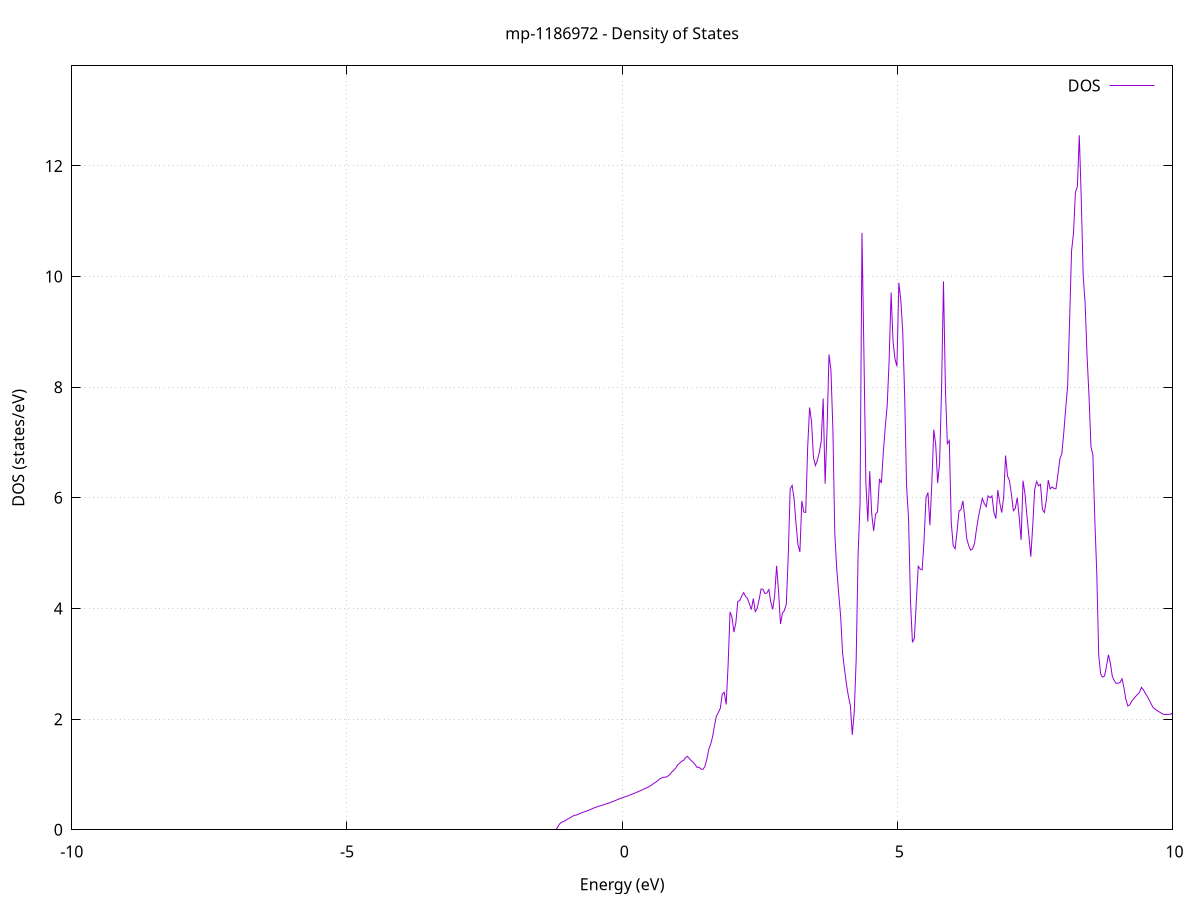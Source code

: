 set title 'mp-1186972 - Density of States'
set xlabel 'Energy (eV)'
set ylabel 'DOS (states/eV)'
set grid
set xrange [-10:10]
set yrange [0:13.808]
set xzeroaxis lt -1
set terminal png size 800,600
set output 'mp-1186972_dos_gnuplot.png'
plot '-' using 1:2 with lines title 'DOS'
-48.245900 0.000000
-48.210600 0.000000
-48.175300 0.000000
-48.140100 0.000000
-48.104800 0.000000
-48.069600 0.000000
-48.034300 0.000000
-47.999100 0.000000
-47.963800 0.000000
-47.928500 0.000000
-47.893300 0.000000
-47.858000 0.000000
-47.822800 0.000000
-47.787500 0.000000
-47.752300 0.000000
-47.717000 0.000000
-47.681700 0.000000
-47.646500 0.000000
-47.611200 0.000000
-47.576000 0.000000
-47.540700 0.000000
-47.505500 0.000000
-47.470200 0.000000
-47.434900 0.000000
-47.399700 0.000000
-47.364400 0.000000
-47.329200 0.000000
-47.293900 0.000000
-47.258700 0.000000
-47.223400 0.000000
-47.188100 0.000000
-47.152900 0.000000
-47.117600 0.000000
-47.082400 0.000000
-47.047100 0.000000
-47.011900 0.000000
-46.976600 0.000000
-46.941300 0.000000
-46.906100 0.000000
-46.870800 0.000000
-46.835600 0.000000
-46.800300 0.000000
-46.765000 0.000000
-46.729800 0.000000
-46.694500 0.000000
-46.659300 0.000000
-46.624000 0.000000
-46.588800 0.000000
-46.553500 0.000000
-46.518200 0.000000
-46.483000 0.000000
-46.447700 0.000000
-46.412500 0.000000
-46.377200 0.000000
-46.342000 0.000000
-46.306700 0.000000
-46.271400 0.000000
-46.236200 0.000000
-46.200900 0.000000
-46.165700 0.000000
-46.130400 0.000000
-46.095200 0.000000
-46.059900 0.000000
-46.024600 0.000000
-45.989400 0.000000
-45.954100 0.000000
-45.918900 0.000000
-45.883600 0.000000
-45.848400 0.000000
-45.813100 0.000000
-45.777800 0.000000
-45.742600 0.000000
-45.707300 0.000000
-45.672100 0.000000
-45.636800 0.000000
-45.601600 0.000000
-45.566300 0.000000
-45.531000 0.000000
-45.495800 0.000000
-45.460500 0.000000
-45.425300 0.000000
-45.390000 0.000000
-45.354800 0.000000
-45.319500 0.000000
-45.284200 0.000000
-45.249000 0.000000
-45.213700 0.000000
-45.178500 0.000000
-45.143200 0.000000
-45.108000 0.000000
-45.072700 0.000000
-45.037400 9.540000
-45.002200 0.000000
-44.966900 24.484400
-44.931700 56.601500
-44.896400 0.000000
-44.861200 0.000000
-44.825900 0.000000
-44.790600 0.000000
-44.755400 0.000000
-44.720100 0.000000
-44.684900 0.000000
-44.649600 0.000000
-44.614400 0.000000
-44.579100 0.000000
-44.543800 0.000000
-44.508600 0.000000
-44.473300 0.000000
-44.438100 0.000000
-44.402800 0.000000
-44.367600 0.000000
-44.332300 0.000000
-44.297000 0.000000
-44.261800 0.000000
-44.226500 0.000000
-44.191300 0.000000
-44.156000 0.000000
-44.120800 0.000000
-44.085500 0.000000
-44.050200 0.000000
-44.015000 0.000000
-43.979700 0.000000
-43.944500 0.000000
-43.909200 0.000000
-43.874000 0.000000
-43.838700 0.000000
-43.803400 0.000000
-43.768200 0.000000
-43.732900 0.000000
-43.697700 0.000000
-43.662400 0.000000
-43.627200 0.000000
-43.591900 0.000000
-43.556600 0.000000
-43.521400 0.000000
-43.486100 0.000000
-43.450900 0.000000
-43.415600 0.000000
-43.380400 0.000000
-43.345100 0.000000
-43.309800 0.000000
-43.274600 0.000000
-43.239300 0.000000
-43.204100 0.000000
-43.168800 0.000000
-43.133500 0.000000
-43.098300 0.000000
-43.063000 0.000000
-43.027800 0.000000
-42.992500 0.000000
-42.957300 0.000000
-42.922000 0.000000
-42.886700 0.000000
-42.851500 0.000000
-42.816200 0.000000
-42.781000 0.000000
-42.745700 0.000000
-42.710500 0.000000
-42.675200 0.000000
-42.639900 0.000000
-42.604700 0.000000
-42.569400 0.000000
-42.534200 0.000000
-42.498900 0.000000
-42.463700 0.000000
-42.428400 0.000000
-42.393100 0.000000
-42.357900 0.000000
-42.322600 0.000000
-42.287400 0.000000
-42.252100 0.000000
-42.216900 0.000000
-42.181600 0.000000
-42.146300 0.000000
-42.111100 0.000000
-42.075800 0.000000
-42.040600 0.000000
-42.005300 0.000000
-41.970100 0.000000
-41.934800 0.000000
-41.899500 0.000000
-41.864300 0.000000
-41.829000 0.000000
-41.793800 0.000000
-41.758500 0.000000
-41.723300 0.000000
-41.688000 0.000000
-41.652700 0.000000
-41.617500 0.000000
-41.582200 0.000000
-41.547000 0.000000
-41.511700 0.000000
-41.476500 0.000000
-41.441200 0.000000
-41.405900 0.000000
-41.370700 0.000000
-41.335400 0.000000
-41.300200 0.000000
-41.264900 0.000000
-41.229700 0.000000
-41.194400 0.000000
-41.159100 0.000000
-41.123900 0.000000
-41.088600 0.000000
-41.053400 0.000000
-41.018100 0.000000
-40.982900 0.000000
-40.947600 0.000000
-40.912300 0.000000
-40.877100 0.000000
-40.841800 0.000000
-40.806600 0.000000
-40.771300 0.000000
-40.736100 0.000000
-40.700800 0.000000
-40.665500 0.000000
-40.630300 0.000000
-40.595000 0.000000
-40.559800 0.000000
-40.524500 0.000000
-40.489300 0.000000
-40.454000 0.000000
-40.418700 0.000000
-40.383500 0.000000
-40.348200 0.000000
-40.313000 0.000000
-40.277700 0.000000
-40.242500 0.000000
-40.207200 0.000000
-40.171900 0.000000
-40.136700 0.000000
-40.101400 0.000000
-40.066200 0.000000
-40.030900 0.000000
-39.995700 0.000000
-39.960400 0.000000
-39.925100 0.000000
-39.889900 0.000000
-39.854600 0.000000
-39.819400 0.000000
-39.784100 0.000000
-39.748900 0.000000
-39.713600 0.000000
-39.678300 0.000000
-39.643100 0.000000
-39.607800 0.000000
-39.572600 0.000000
-39.537300 0.000000
-39.502000 0.000000
-39.466800 0.000000
-39.431500 0.000000
-39.396300 0.000000
-39.361000 0.000000
-39.325800 0.000000
-39.290500 0.000000
-39.255200 0.000000
-39.220000 0.000000
-39.184700 0.000000
-39.149500 0.000000
-39.114200 0.000000
-39.079000 0.000000
-39.043700 0.000000
-39.008400 0.000000
-38.973200 0.000000
-38.937900 0.000000
-38.902700 0.000000
-38.867400 0.000000
-38.832200 0.000000
-38.796900 0.000000
-38.761600 0.000000
-38.726400 0.000000
-38.691100 0.000000
-38.655900 0.000000
-38.620600 0.000000
-38.585400 0.000000
-38.550100 0.000000
-38.514800 0.000000
-38.479600 0.000000
-38.444300 0.000000
-38.409100 0.000000
-38.373800 0.000000
-38.338600 0.000000
-38.303300 0.000000
-38.268000 0.000000
-38.232800 0.000000
-38.197500 0.000000
-38.162300 0.000000
-38.127000 0.000000
-38.091800 0.000000
-38.056500 0.000000
-38.021200 0.000000
-37.986000 0.000000
-37.950700 0.000000
-37.915500 0.000000
-37.880200 0.000000
-37.845000 0.000000
-37.809700 0.000000
-37.774400 0.000000
-37.739200 0.000000
-37.703900 0.000000
-37.668700 0.000000
-37.633400 0.000000
-37.598200 0.000000
-37.562900 0.000000
-37.527600 0.000000
-37.492400 0.000000
-37.457100 0.000000
-37.421900 0.000000
-37.386600 0.000000
-37.351400 0.000000
-37.316100 0.000000
-37.280800 0.000000
-37.245600 0.000000
-37.210300 0.000000
-37.175100 0.000000
-37.139800 0.000000
-37.104600 0.000000
-37.069300 0.000000
-37.034000 0.000000
-36.998800 0.000000
-36.963500 0.000000
-36.928300 0.000000
-36.893000 0.000000
-36.857800 0.000000
-36.822500 0.000000
-36.787200 0.000000
-36.752000 0.000000
-36.716700 0.000000
-36.681500 0.000000
-36.646200 0.000000
-36.611000 0.000000
-36.575700 0.000000
-36.540400 0.000000
-36.505200 0.000000
-36.469900 0.000000
-36.434700 0.000000
-36.399400 0.000000
-36.364200 0.000000
-36.328900 0.000000
-36.293600 0.000000
-36.258400 0.000000
-36.223100 0.000000
-36.187900 0.000000
-36.152600 0.000000
-36.117400 0.000000
-36.082100 0.000000
-36.046800 0.000000
-36.011600 0.000000
-35.976300 0.000000
-35.941100 0.000000
-35.905800 0.000000
-35.870500 0.000000
-35.835300 0.000000
-35.800000 0.000000
-35.764800 0.000000
-35.729500 0.000000
-35.694300 0.000000
-35.659000 0.000000
-35.623700 0.000000
-35.588500 0.000000
-35.553200 0.000000
-35.518000 0.000000
-35.482700 0.000000
-35.447500 0.000000
-35.412200 0.000000
-35.376900 0.000000
-35.341700 0.000000
-35.306400 0.000000
-35.271200 0.000000
-35.235900 0.000000
-35.200700 0.000000
-35.165400 0.000000
-35.130100 0.000000
-35.094900 0.000000
-35.059600 0.000000
-35.024400 0.000000
-34.989100 0.000000
-34.953900 0.000000
-34.918600 0.000000
-34.883300 0.000000
-34.848100 0.000000
-34.812800 0.000000
-34.777600 0.000000
-34.742300 0.000000
-34.707100 0.000000
-34.671800 0.000000
-34.636500 0.000000
-34.601300 0.000000
-34.566000 0.000000
-34.530800 0.000000
-34.495500 0.000000
-34.460300 0.000000
-34.425000 0.000000
-34.389700 0.000000
-34.354500 0.000000
-34.319200 0.000000
-34.284000 0.000000
-34.248700 0.000000
-34.213500 0.000000
-34.178200 0.000000
-34.142900 0.000000
-34.107700 0.000000
-34.072400 0.000000
-34.037200 0.000000
-34.001900 0.000000
-33.966700 0.000000
-33.931400 0.000000
-33.896100 0.000000
-33.860900 0.000000
-33.825600 0.000000
-33.790400 0.000000
-33.755100 0.000000
-33.719900 0.000000
-33.684600 0.000000
-33.649300 0.000000
-33.614100 0.000000
-33.578800 0.000000
-33.543600 0.000000
-33.508300 0.000000
-33.473100 0.000000
-33.437800 0.000000
-33.402500 0.000000
-33.367300 0.000000
-33.332000 0.000000
-33.296800 0.000000
-33.261500 0.000000
-33.226300 0.000000
-33.191000 0.000000
-33.155700 0.000000
-33.120500 0.000000
-33.085200 0.000000
-33.050000 0.000000
-33.014700 0.000000
-32.979500 0.000000
-32.944200 0.000000
-32.908900 0.000000
-32.873700 0.000000
-32.838400 0.000000
-32.803200 0.000000
-32.767900 0.000000
-32.732700 0.000000
-32.697400 0.000000
-32.662100 0.000000
-32.626900 0.000000
-32.591600 0.000000
-32.556400 0.000000
-32.521100 0.000000
-32.485900 0.000000
-32.450600 0.000000
-32.415300 0.000000
-32.380100 0.000000
-32.344800 0.000000
-32.309600 0.000000
-32.274300 0.000000
-32.239000 0.000000
-32.203800 0.000000
-32.168500 0.000000
-32.133300 0.000000
-32.098000 0.000000
-32.062800 0.000000
-32.027500 0.000000
-31.992200 0.000000
-31.957000 0.000000
-31.921700 0.000000
-31.886500 0.000000
-31.851200 0.000000
-31.816000 0.000000
-31.780700 0.000000
-31.745400 0.000000
-31.710200 0.000000
-31.674900 0.000000
-31.639700 0.000000
-31.604400 0.000000
-31.569200 0.000000
-31.533900 0.000000
-31.498600 0.000000
-31.463400 0.000000
-31.428100 0.000000
-31.392900 0.000000
-31.357600 0.000000
-31.322400 0.000000
-31.287100 0.000000
-31.251800 0.000000
-31.216600 0.000000
-31.181300 0.000000
-31.146100 0.000000
-31.110800 0.000000
-31.075600 0.000000
-31.040300 0.000000
-31.005000 0.000000
-30.969800 0.000000
-30.934500 0.000000
-30.899300 0.000000
-30.864000 0.000000
-30.828800 0.000000
-30.793500 0.000000
-30.758200 0.000000
-30.723000 0.000000
-30.687700 0.000000
-30.652500 0.000000
-30.617200 0.000000
-30.582000 0.000000
-30.546700 0.000000
-30.511400 0.000000
-30.476200 0.000000
-30.440900 0.000000
-30.405700 0.000000
-30.370400 0.000000
-30.335200 0.000000
-30.299900 0.000000
-30.264600 0.000000
-30.229400 0.000000
-30.194100 0.000000
-30.158900 0.000000
-30.123600 0.000000
-30.088400 0.000000
-30.053100 0.000000
-30.017800 0.000000
-29.982600 0.000000
-29.947300 0.000000
-29.912100 0.000000
-29.876800 0.000000
-29.841600 0.000000
-29.806300 0.000000
-29.771000 0.000000
-29.735800 0.000000
-29.700500 0.000000
-29.665300 0.000000
-29.630000 0.000000
-29.594800 0.000000
-29.559500 0.000000
-29.524200 0.000000
-29.489000 0.000000
-29.453700 0.000000
-29.418500 0.000000
-29.383200 0.000000
-29.348000 0.000000
-29.312700 0.000000
-29.277400 0.000000
-29.242200 0.000000
-29.206900 0.000000
-29.171700 0.000000
-29.136400 0.000000
-29.101200 0.000000
-29.065900 0.000000
-29.030600 0.000000
-28.995400 0.000000
-28.960100 0.000000
-28.924900 0.000000
-28.889600 0.000000
-28.854300 0.000000
-28.819100 0.000000
-28.783800 0.000000
-28.748600 0.000000
-28.713300 0.000000
-28.678100 0.000000
-28.642800 0.000000
-28.607500 0.000000
-28.572300 0.000000
-28.537000 0.000000
-28.501800 0.000000
-28.466500 0.000000
-28.431300 0.000000
-28.396000 0.000000
-28.360700 0.000000
-28.325500 0.000000
-28.290200 0.000000
-28.255000 0.000000
-28.219700 0.000000
-28.184500 0.000000
-28.149200 0.000000
-28.113900 0.000000
-28.078700 0.000000
-28.043400 0.000000
-28.008200 0.000000
-27.972900 0.000000
-27.937700 0.000000
-27.902400 0.000000
-27.867100 0.000000
-27.831900 0.000000
-27.796600 0.000000
-27.761400 0.000000
-27.726100 0.000000
-27.690900 0.000000
-27.655600 0.000000
-27.620300 0.000000
-27.585100 0.000000
-27.549800 0.000000
-27.514600 0.000000
-27.479300 0.000000
-27.444100 0.000000
-27.408800 0.000000
-27.373500 0.000000
-27.338300 0.000000
-27.303000 0.000000
-27.267800 0.000000
-27.232500 0.000000
-27.197300 0.000000
-27.162000 0.000000
-27.126700 0.000000
-27.091500 0.000000
-27.056200 0.000000
-27.021000 0.000000
-26.985700 0.000000
-26.950500 0.000000
-26.915200 0.000000
-26.879900 0.000000
-26.844700 0.000000
-26.809400 0.000000
-26.774200 0.000000
-26.738900 0.000000
-26.703700 0.000000
-26.668400 0.000000
-26.633100 0.000000
-26.597900 0.000000
-26.562600 0.000000
-26.527400 0.000000
-26.492100 0.000000
-26.456900 0.000000
-26.421600 0.000000
-26.386300 205.219100
-26.351100 0.000000
-26.315800 0.000000
-26.280600 0.000000
-26.245300 0.000000
-26.210100 0.000000
-26.174800 0.000000
-26.139500 0.000000
-26.104300 0.000000
-26.069000 0.000000
-26.033800 0.000000
-25.998500 0.000000
-25.963300 0.000000
-25.928000 0.000000
-25.892700 0.000000
-25.857500 0.000000
-25.822200 0.000000
-25.787000 0.000000
-25.751700 0.000000
-25.716500 0.000000
-25.681200 0.000000
-25.645900 0.000000
-25.610700 0.000000
-25.575400 0.000000
-25.540200 0.000000
-25.504900 0.000000
-25.469700 0.000000
-25.434400 0.000000
-25.399100 0.000000
-25.363900 0.000000
-25.328600 0.000000
-25.293400 0.000000
-25.258100 0.000000
-25.222800 0.000000
-25.187600 0.000000
-25.152300 0.000000
-25.117100 0.000000
-25.081800 0.000000
-25.046600 0.000000
-25.011300 0.000000
-24.976000 0.000000
-24.940800 0.000000
-24.905500 0.000000
-24.870300 0.000000
-24.835000 0.000000
-24.799800 0.000000
-24.764500 0.000000
-24.729200 0.000000
-24.694000 0.000000
-24.658700 0.000000
-24.623500 0.000000
-24.588200 0.000000
-24.553000 0.000000
-24.517700 0.000000
-24.482400 0.000000
-24.447200 0.000000
-24.411900 0.000000
-24.376700 0.000000
-24.341400 0.000000
-24.306200 0.000000
-24.270900 0.000000
-24.235600 0.000000
-24.200400 0.000000
-24.165100 0.000000
-24.129900 0.000000
-24.094600 0.000000
-24.059400 0.000000
-24.024100 0.000000
-23.988800 0.000000
-23.953600 11.283300
-23.918300 21.820900
-23.883100 16.997700
-23.847800 21.357400
-23.812600 33.076900
-23.777300 76.441100
-23.742000 5.300000
-23.706800 42.790800
-23.671500 52.190300
-23.636300 41.478000
-23.601000 45.228500
-23.565800 75.918700
-23.530500 95.543000
-23.495200 0.000000
-23.460000 0.000000
-23.424700 0.000000
-23.389500 0.000000
-23.354200 0.000000
-23.319000 0.000000
-23.283700 0.000000
-23.248400 0.000000
-23.213200 0.000000
-23.177900 0.000000
-23.142700 0.000000
-23.107400 0.000000
-23.072200 0.000000
-23.036900 0.000000
-23.001600 0.000000
-22.966400 0.000000
-22.931100 0.000000
-22.895900 0.000000
-22.860600 0.000000
-22.825400 0.000000
-22.790100 0.000000
-22.754800 0.000000
-22.719600 0.000000
-22.684300 0.000000
-22.649100 0.000000
-22.613800 0.000000
-22.578600 0.000000
-22.543300 0.000000
-22.508000 0.000000
-22.472800 0.000000
-22.437500 0.000000
-22.402300 0.000000
-22.367000 0.000000
-22.331800 0.000000
-22.296500 0.000000
-22.261200 0.000000
-22.226000 0.000000
-22.190700 0.000000
-22.155500 0.000000
-22.120200 0.000000
-22.085000 0.000000
-22.049700 0.000000
-22.014400 0.000000
-21.979200 0.000000
-21.943900 0.000000
-21.908700 0.000000
-21.873400 0.000000
-21.838200 0.000000
-21.802900 0.000000
-21.767600 0.000000
-21.732400 0.000000
-21.697100 0.000000
-21.661900 0.000000
-21.626600 0.000000
-21.591300 0.000000
-21.556100 0.000000
-21.520800 0.000000
-21.485600 0.000000
-21.450300 0.000000
-21.415100 0.000000
-21.379800 0.000000
-21.344500 0.000000
-21.309300 0.000000
-21.274000 0.000000
-21.238800 0.000000
-21.203500 0.000000
-21.168300 0.000000
-21.133000 0.000000
-21.097700 0.000000
-21.062500 0.000000
-21.027200 0.000000
-20.992000 0.000000
-20.956700 0.000000
-20.921500 0.000000
-20.886200 0.000000
-20.850900 0.000000
-20.815700 0.000000
-20.780400 0.000000
-20.745200 0.000000
-20.709900 0.000000
-20.674700 0.000000
-20.639400 0.000000
-20.604100 0.000000
-20.568900 0.000000
-20.533600 0.000000
-20.498400 0.000000
-20.463100 0.000000
-20.427900 0.000000
-20.392600 0.000000
-20.357300 0.000000
-20.322100 0.000000
-20.286800 0.000000
-20.251600 0.000000
-20.216300 0.000000
-20.181100 0.000000
-20.145800 0.000000
-20.110500 0.000000
-20.075300 0.000000
-20.040000 0.000000
-20.004800 0.000000
-19.969500 0.000000
-19.934300 0.000000
-19.899000 0.000000
-19.863700 0.000000
-19.828500 0.000000
-19.793200 0.000000
-19.758000 0.000000
-19.722700 0.000000
-19.687500 0.000000
-19.652200 0.000000
-19.616900 0.000000
-19.581700 0.000000
-19.546400 0.000000
-19.511200 0.000000
-19.475900 0.000000
-19.440700 0.000000
-19.405400 0.000000
-19.370100 0.000000
-19.334900 0.000000
-19.299600 0.000000
-19.264400 0.000000
-19.229100 0.000000
-19.193900 0.000000
-19.158600 0.000000
-19.123300 0.000000
-19.088100 0.000000
-19.052800 0.000000
-19.017600 0.000000
-18.982300 0.000000
-18.947100 0.000000
-18.911800 0.000000
-18.876500 0.000000
-18.841300 0.000000
-18.806000 0.000000
-18.770800 0.000000
-18.735500 0.000000
-18.700300 0.000000
-18.665000 0.000000
-18.629700 0.000000
-18.594500 0.000000
-18.559200 0.000000
-18.524000 0.000000
-18.488700 0.000000
-18.453500 0.000000
-18.418200 0.000000
-18.382900 0.000000
-18.347700 0.000000
-18.312400 0.000000
-18.277200 0.000000
-18.241900 0.000000
-18.206700 0.000000
-18.171400 0.000000
-18.136100 0.000000
-18.100900 0.000000
-18.065600 0.000000
-18.030400 0.000000
-17.995100 0.000000
-17.959800 0.000000
-17.924600 0.000000
-17.889300 0.000000
-17.854100 0.000000
-17.818800 0.000000
-17.783600 0.000000
-17.748300 0.000000
-17.713000 0.000000
-17.677800 0.000000
-17.642500 0.000000
-17.607300 0.000000
-17.572000 0.000000
-17.536800 0.000000
-17.501500 0.000000
-17.466200 0.000000
-17.431000 0.000000
-17.395700 0.000000
-17.360500 0.000000
-17.325200 0.000000
-17.290000 0.000000
-17.254700 0.000000
-17.219400 0.000000
-17.184200 0.000000
-17.148900 0.000000
-17.113700 0.000000
-17.078400 0.000000
-17.043200 0.000000
-17.007900 0.000000
-16.972600 0.000000
-16.937400 0.000000
-16.902100 0.000000
-16.866900 0.000000
-16.831600 0.000000
-16.796400 0.000000
-16.761100 0.000000
-16.725800 0.000000
-16.690600 0.000000
-16.655300 0.000000
-16.620100 0.000000
-16.584800 0.000000
-16.549600 0.000000
-16.514300 0.000000
-16.479000 0.000000
-16.443800 0.000000
-16.408500 0.000000
-16.373300 0.000000
-16.338000 0.000000
-16.302800 0.000000
-16.267500 0.000000
-16.232200 0.000000
-16.197000 0.000000
-16.161700 0.000000
-16.126500 0.000000
-16.091200 0.000000
-16.056000 0.000000
-16.020700 0.000000
-15.985400 0.000000
-15.950200 0.000000
-15.914900 0.000000
-15.879700 0.000000
-15.844400 0.000000
-15.809200 0.000000
-15.773900 0.000000
-15.738600 0.000000
-15.703400 0.000000
-15.668100 0.000000
-15.632900 0.000000
-15.597600 0.000000
-15.562400 0.000000
-15.527100 0.000000
-15.491800 0.000000
-15.456600 0.000000
-15.421300 0.000000
-15.386100 0.000000
-15.350800 0.000000
-15.315600 0.000000
-15.280300 0.000000
-15.245000 0.000000
-15.209800 0.000000
-15.174500 0.000000
-15.139300 0.000000
-15.104000 0.000000
-15.068800 0.000000
-15.033500 0.000000
-14.998200 0.000000
-14.963000 0.000000
-14.927700 0.000000
-14.892500 0.000000
-14.857200 0.000000
-14.822000 0.000000
-14.786700 0.000000
-14.751400 0.000000
-14.716200 0.000000
-14.680900 0.000000
-14.645700 0.000000
-14.610400 0.000000
-14.575200 0.000000
-14.539900 0.000000
-14.504600 0.000000
-14.469400 0.000000
-14.434100 0.000000
-14.398900 0.000000
-14.363600 0.000000
-14.328300 0.000000
-14.293100 0.000000
-14.257800 0.000000
-14.222600 0.000000
-14.187300 0.000000
-14.152100 0.000000
-14.116800 0.000000
-14.081500 0.000000
-14.046300 0.000000
-14.011000 0.000000
-13.975800 0.000000
-13.940500 0.000000
-13.905300 0.000000
-13.870000 0.000000
-13.834700 0.000000
-13.799500 0.000000
-13.764200 0.000000
-13.729000 0.000000
-13.693700 0.000000
-13.658500 0.000000
-13.623200 0.000000
-13.587900 0.000000
-13.552700 0.000000
-13.517400 0.000000
-13.482200 0.000000
-13.446900 0.000000
-13.411700 0.000000
-13.376400 0.000000
-13.341100 0.000000
-13.305900 0.000000
-13.270600 0.000000
-13.235400 0.000000
-13.200100 0.000000
-13.164900 0.000000
-13.129600 0.000000
-13.094300 0.000000
-13.059100 0.000000
-13.023800 0.000000
-12.988600 0.000000
-12.953300 0.000000
-12.918100 0.000000
-12.882800 0.000000
-12.847500 0.000000
-12.812300 0.000000
-12.777000 0.000000
-12.741800 0.000000
-12.706500 0.000000
-12.671300 0.000000
-12.636000 0.000000
-12.600700 0.000000
-12.565500 0.000000
-12.530200 0.000000
-12.495000 0.000000
-12.459700 0.000000
-12.424500 0.000000
-12.389200 0.000000
-12.353900 0.000000
-12.318700 0.000000
-12.283400 0.000000
-12.248200 0.000000
-12.212900 0.000000
-12.177700 0.000000
-12.142400 0.000000
-12.107100 0.000000
-12.071900 0.000000
-12.036600 0.000000
-12.001400 0.000000
-11.966100 0.000000
-11.930900 0.000000
-11.895600 0.000000
-11.860300 0.000000
-11.825100 0.000000
-11.789800 0.000000
-11.754600 0.000000
-11.719300 0.000000
-11.684100 0.000000
-11.648800 0.000000
-11.613500 0.000000
-11.578300 0.000000
-11.543000 0.000000
-11.507800 0.000000
-11.472500 0.000000
-11.437300 0.000000
-11.402000 0.000000
-11.366700 0.000000
-11.331500 0.000000
-11.296200 0.000000
-11.261000 0.000000
-11.225700 0.000000
-11.190500 0.000000
-11.155200 0.000000
-11.119900 0.000000
-11.084700 0.000000
-11.049400 0.000000
-11.014200 0.000000
-10.978900 0.000000
-10.943700 0.000000
-10.908400 0.000000
-10.873100 0.000000
-10.837900 0.000000
-10.802600 0.000000
-10.767400 0.000000
-10.732100 0.000000
-10.696800 0.000000
-10.661600 0.000000
-10.626300 0.000000
-10.591100 0.000000
-10.555800 0.000000
-10.520600 0.000000
-10.485300 0.000000
-10.450000 0.000000
-10.414800 0.000000
-10.379500 0.000000
-10.344300 0.000000
-10.309000 0.000000
-10.273800 0.000000
-10.238500 0.000000
-10.203200 0.000000
-10.168000 0.000000
-10.132700 0.000000
-10.097500 0.000000
-10.062200 0.000000
-10.027000 0.000000
-9.991700 0.000000
-9.956400 0.000000
-9.921200 0.000000
-9.885900 0.000000
-9.850700 0.000000
-9.815400 0.000000
-9.780200 0.000000
-9.744900 0.000000
-9.709600 0.000000
-9.674400 0.000000
-9.639100 0.000000
-9.603900 0.000000
-9.568600 0.000000
-9.533400 0.000000
-9.498100 0.000000
-9.462800 0.000000
-9.427600 0.000000
-9.392300 0.000000
-9.357100 0.000000
-9.321800 0.000000
-9.286600 0.000000
-9.251300 0.000000
-9.216000 0.000000
-9.180800 0.000000
-9.145500 0.000000
-9.110300 0.000000
-9.075000 0.000000
-9.039800 0.000000
-9.004500 0.000000
-8.969200 0.000000
-8.934000 0.000000
-8.898700 0.000000
-8.863500 0.000000
-8.828200 0.000000
-8.793000 0.000000
-8.757700 0.000000
-8.722400 0.000000
-8.687200 0.000000
-8.651900 0.000000
-8.616700 0.000000
-8.581400 0.000000
-8.546200 0.000000
-8.510900 0.000000
-8.475600 0.000000
-8.440400 0.000000
-8.405100 0.000000
-8.369900 0.000000
-8.334600 0.000000
-8.299400 0.000000
-8.264100 0.000000
-8.228800 0.000000
-8.193600 0.000000
-8.158300 0.000000
-8.123100 0.000000
-8.087800 0.000000
-8.052600 0.000000
-8.017300 0.000000
-7.982000 0.000000
-7.946800 0.000000
-7.911500 0.000000
-7.876300 0.000000
-7.841000 0.000000
-7.805800 0.000000
-7.770500 0.000000
-7.735200 0.000000
-7.700000 0.000000
-7.664700 0.000000
-7.629500 0.000000
-7.594200 0.000000
-7.559000 0.000000
-7.523700 0.000000
-7.488400 0.000000
-7.453200 0.000000
-7.417900 0.000000
-7.382700 0.000000
-7.347400 0.000000
-7.312200 0.000000
-7.276900 0.000000
-7.241600 0.000000
-7.206400 0.000000
-7.171100 0.000000
-7.135900 0.000000
-7.100600 0.000000
-7.065300 0.000000
-7.030100 0.000000
-6.994800 0.000000
-6.959600 0.000000
-6.924300 0.000000
-6.889100 0.000000
-6.853800 0.000000
-6.818500 0.000000
-6.783300 0.000000
-6.748000 0.000000
-6.712800 0.000000
-6.677500 0.000000
-6.642300 0.000000
-6.607000 0.000000
-6.571700 0.000000
-6.536500 0.000000
-6.501200 0.000000
-6.466000 0.000000
-6.430700 0.000000
-6.395500 0.000000
-6.360200 0.000000
-6.324900 0.000000
-6.289700 0.000000
-6.254400 0.000000
-6.219200 0.000000
-6.183900 0.000000
-6.148700 0.000000
-6.113400 0.000000
-6.078100 0.000000
-6.042900 0.000000
-6.007600 0.000000
-5.972400 0.000000
-5.937100 0.000000
-5.901900 0.000000
-5.866600 0.000000
-5.831300 0.000000
-5.796100 0.000000
-5.760800 0.000000
-5.725600 0.000000
-5.690300 0.000000
-5.655100 0.000000
-5.619800 0.000000
-5.584500 0.000000
-5.549300 0.000000
-5.514000 0.000000
-5.478800 0.000000
-5.443500 0.000000
-5.408300 0.000000
-5.373000 0.000000
-5.337700 0.000000
-5.302500 0.000000
-5.267200 0.000000
-5.232000 0.000000
-5.196700 0.000000
-5.161500 0.000000
-5.126200 0.000000
-5.090900 0.000000
-5.055700 0.000000
-5.020400 0.000000
-4.985200 0.000000
-4.949900 0.000000
-4.914700 0.000000
-4.879400 0.000000
-4.844100 0.000000
-4.808900 0.000000
-4.773600 0.000000
-4.738400 0.000000
-4.703100 0.000000
-4.667900 0.000000
-4.632600 0.000000
-4.597300 0.000000
-4.562100 0.000000
-4.526800 0.000000
-4.491600 0.000000
-4.456300 0.000000
-4.421100 0.000000
-4.385800 0.000000
-4.350500 0.000000
-4.315300 0.000000
-4.280000 0.000000
-4.244800 0.000000
-4.209500 0.000000
-4.174300 0.000000
-4.139000 0.000000
-4.103700 0.000000
-4.068500 0.000000
-4.033200 0.000000
-3.998000 0.000000
-3.962700 0.000000
-3.927500 0.000000
-3.892200 0.000000
-3.856900 0.000000
-3.821700 0.000000
-3.786400 0.000000
-3.751200 0.000000
-3.715900 0.000000
-3.680700 0.000000
-3.645400 0.000000
-3.610100 0.000000
-3.574900 0.000000
-3.539600 0.000000
-3.504400 0.000000
-3.469100 0.000000
-3.433800 0.000000
-3.398600 0.000000
-3.363300 0.000000
-3.328100 0.000000
-3.292800 0.000000
-3.257600 0.000000
-3.222300 0.000000
-3.187000 0.000000
-3.151800 0.000000
-3.116500 0.000000
-3.081300 0.000000
-3.046000 0.000000
-3.010800 0.000000
-2.975500 0.000000
-2.940200 0.000000
-2.905000 0.000000
-2.869700 0.000000
-2.834500 0.000000
-2.799200 0.000000
-2.764000 0.000000
-2.728700 0.000000
-2.693400 0.000000
-2.658200 0.000000
-2.622900 0.000000
-2.587700 0.000000
-2.552400 0.000000
-2.517200 0.000000
-2.481900 0.000000
-2.446600 0.000000
-2.411400 0.000000
-2.376100 0.000000
-2.340900 0.000000
-2.305600 0.000000
-2.270400 0.000000
-2.235100 0.000000
-2.199800 0.000000
-2.164600 0.000000
-2.129300 0.000000
-2.094100 0.000000
-2.058800 0.000000
-2.023600 0.000000
-1.988300 0.000000
-1.953000 0.000000
-1.917800 0.000000
-1.882500 0.000000
-1.847300 0.000000
-1.812000 0.000000
-1.776800 0.000000
-1.741500 0.000000
-1.706200 0.000000
-1.671000 0.000000
-1.635700 0.000000
-1.600500 0.000000
-1.565200 0.000000
-1.530000 0.000000
-1.494700 0.000000
-1.459400 0.000000
-1.424200 0.000000
-1.388900 0.000000
-1.353700 0.000000
-1.318400 0.000000
-1.283200 0.000000
-1.247900 0.000000
-1.212600 0.003500
-1.177400 0.035800
-1.142100 0.099300
-1.106900 0.134300
-1.071600 0.145900
-1.036400 0.164600
-1.001100 0.187400
-0.965800 0.205200
-0.930600 0.227000
-0.895300 0.248500
-0.860100 0.261900
-0.824800 0.267600
-0.789600 0.284300
-0.754300 0.299700
-0.719000 0.313800
-0.683800 0.326200
-0.648500 0.337700
-0.613300 0.350800
-0.578000 0.365400
-0.542800 0.381500
-0.507500 0.396500
-0.472200 0.408500
-0.437000 0.420500
-0.401700 0.432100
-0.366500 0.442600
-0.331200 0.453800
-0.296000 0.465300
-0.260700 0.476700
-0.225400 0.489800
-0.190200 0.502800
-0.154900 0.516300
-0.119700 0.530400
-0.084400 0.544800
-0.049100 0.559400
-0.013900 0.573400
0.021400 0.585500
0.056600 0.597400
0.091900 0.609800
0.127100 0.622600
0.162400 0.636100
0.197700 0.650100
0.232900 0.664600
0.268200 0.679300
0.303400 0.694200
0.338700 0.709800
0.373900 0.725700
0.409200 0.741900
0.444500 0.758400
0.479700 0.775400
0.515000 0.795100
0.550200 0.820000
0.585500 0.845200
0.620700 0.867200
0.656000 0.896100
0.691300 0.923000
0.726500 0.941000
0.761800 0.950200
0.797000 0.951000
0.832300 0.969300
0.867500 1.001700
0.902800 1.044600
0.938100 1.078400
0.973300 1.115300
1.008600 1.172900
1.043800 1.200500
1.079100 1.238800
1.114300 1.252500
1.149600 1.303200
1.184900 1.327000
1.220100 1.289400
1.255400 1.250000
1.290600 1.220100
1.325900 1.176600
1.361100 1.128200
1.396400 1.130900
1.431700 1.098700
1.466900 1.091100
1.502200 1.140600
1.537400 1.268700
1.572700 1.447400
1.607900 1.545400
1.643200 1.680400
1.678500 1.886000
1.713700 2.058700
1.749000 2.122700
1.784200 2.196800
1.819500 2.452500
1.854700 2.485000
1.890000 2.265300
1.925300 2.973900
1.960500 3.938000
1.995800 3.840300
2.031000 3.573200
2.066300 3.741700
2.101500 4.127500
2.136800 4.142600
2.172100 4.224200
2.207300 4.287200
2.242600 4.217100
2.277800 4.180400
2.313100 4.080800
2.348300 3.980900
2.383600 4.179600
2.418900 3.943500
2.454100 4.002800
2.489400 4.163100
2.524600 4.352900
2.559900 4.346700
2.595100 4.270300
2.630400 4.279800
2.665700 4.342600
2.700900 4.116500
2.736200 3.982600
2.771400 4.246000
2.806700 4.771500
2.841900 4.309500
2.877200 3.718700
2.912500 3.916200
2.947700 3.962000
2.983000 4.079300
3.018200 4.948100
3.053500 6.162100
3.088700 6.224600
3.124000 5.983900
3.159300 5.531500
3.194500 5.156100
3.229800 5.021900
3.265000 5.943000
3.300300 5.742600
3.335500 5.737100
3.370800 6.907500
3.406100 7.632600
3.441300 7.376900
3.476600 6.728800
3.511800 6.582300
3.547100 6.679300
3.582400 6.817000
3.617600 7.028900
3.652900 7.795000
3.688100 6.255700
3.723400 7.240300
3.758600 8.591600
3.793900 8.308000
3.829200 7.230400
3.864400 5.342800
3.899700 4.709700
3.934900 4.268900
3.970200 3.855800
4.005400 3.194600
4.040700 2.897700
4.076000 2.630900
4.111200 2.413800
4.146500 2.248700
4.181700 1.715100
4.217000 2.124800
4.252200 3.069200
4.287500 4.969200
4.322800 5.908200
4.358000 10.789600
4.393300 8.601400
4.428500 6.286100
4.463800 5.570700
4.499000 6.482600
4.534300 5.717400
4.569600 5.400900
4.604800 5.704400
4.640100 5.745100
4.675300 6.341900
4.710600 6.268100
4.745800 6.825200
4.781100 7.280600
4.816400 7.673500
4.851600 8.490900
4.886900 9.708300
4.922100 8.829400
4.957400 8.512400
4.992600 8.376600
5.027900 9.888000
5.063200 9.574300
5.098400 9.004200
5.133700 7.833800
5.168900 6.194600
5.204200 5.620500
5.239400 4.130800
5.274700 3.386200
5.310000 3.463700
5.345200 4.131500
5.380500 4.764300
5.415700 4.713000
5.451000 4.699700
5.486200 5.238900
5.521500 6.003500
5.556800 6.095000
5.592000 5.504900
5.627300 6.267500
5.662500 7.231400
5.697800 6.964100
5.733000 6.268200
5.768300 6.631800
5.803600 7.943700
5.838800 9.912400
5.874100 7.957400
5.909300 6.980400
5.944600 7.036000
5.979800 5.556300
6.015100 5.135300
6.050400 5.079400
6.085600 5.396600
6.120900 5.762600
6.156100 5.785600
6.191400 5.944700
6.226600 5.630600
6.261900 5.257400
6.297200 5.138500
6.332400 5.054000
6.367700 5.074800
6.402900 5.176600
6.438200 5.429600
6.473400 5.652800
6.508700 5.826000
6.544000 5.988700
6.579200 5.899100
6.614500 5.839600
6.649700 6.035300
6.685000 6.001700
6.720200 6.035600
6.755500 5.736400
6.790800 5.624900
6.826000 6.140300
6.861300 5.914100
6.896500 5.733900
6.931800 6.006200
6.967000 6.763900
7.002300 6.395300
7.037600 6.309400
7.072800 6.068300
7.108100 5.767900
7.143300 5.806400
7.178600 6.002200
7.213900 5.655800
7.249100 5.237800
7.284400 6.310500
7.319600 6.068100
7.354900 5.676900
7.390100 5.319300
7.425400 4.934500
7.460700 5.496900
7.495900 6.150700
7.531200 6.297600
7.566400 6.218000
7.601700 6.244900
7.636900 5.788000
7.672200 5.735700
7.707500 5.956300
7.742700 6.321200
7.778000 6.162300
7.813200 6.197900
7.848500 6.166400
7.883700 6.166800
7.919000 6.427400
7.954300 6.706300
7.989500 6.798300
8.024800 7.178200
8.060000 7.620900
8.095300 8.030700
8.130500 9.210000
8.165800 10.460300
8.201100 10.786500
8.236300 11.522400
8.271600 11.627700
8.306800 12.552900
8.342100 11.403400
8.377300 10.013700
8.412600 9.515100
8.447900 8.557200
8.483100 7.839700
8.518400 6.931300
8.553600 6.770300
8.588900 5.594400
8.624100 4.643100
8.659400 3.157800
8.694700 2.815300
8.729900 2.759800
8.765200 2.778300
8.800400 2.958400
8.835700 3.163300
8.870900 3.014800
8.906200 2.774900
8.941500 2.696300
8.976700 2.648000
9.012000 2.648300
9.047200 2.663500
9.082500 2.731200
9.117700 2.566400
9.153000 2.357400
9.188300 2.236400
9.223500 2.259400
9.258800 2.325600
9.294000 2.364500
9.329300 2.408700
9.364500 2.448600
9.399800 2.482400
9.435100 2.575300
9.470300 2.532300
9.505600 2.466600
9.540800 2.414000
9.576100 2.348500
9.611300 2.276800
9.646600 2.210500
9.681900 2.181700
9.717100 2.156500
9.752400 2.134800
9.787600 2.113500
9.822900 2.092700
9.858100 2.082800
9.893400 2.085600
9.928700 2.086100
9.963900 2.087400
9.999200 2.111900
10.034400 2.089200
10.069700 1.855800
10.104900 1.674000
10.140200 1.526400
10.175500 1.312500
10.210700 1.233200
10.246000 1.200000
10.281200 1.175000
10.316500 1.163200
10.351700 1.155200
10.387000 1.163000
10.422300 1.220500
10.457500 1.326000
10.492800 1.471200
10.528000 1.589000
10.563300 1.670300
10.598500 1.710400
10.633800 1.547300
10.669100 1.468400
10.704300 1.396600
10.739600 1.339400
10.774800 1.295300
10.810100 1.251600
10.845400 1.209400
10.880600 1.136100
10.915900 1.063500
10.951100 0.992000
10.986400 0.936000
11.021600 0.881200
11.056900 0.803600
11.092200 0.724300
11.127400 0.637900
11.162700 0.581000
11.197900 0.498700
11.233200 0.434800
11.268400 0.389600
11.303700 0.370300
11.339000 0.336400
11.374200 0.307000
11.409500 0.280500
11.444700 0.256000
11.480000 0.233300
11.515200 0.216200
11.550500 0.262500
11.585800 0.406100
11.621000 0.626100
11.656300 1.105900
11.691500 1.682200
11.726800 2.519000
11.762000 2.953400
11.797300 2.530300
11.832600 2.489100
11.867800 2.602900
11.903100 2.771800
11.938300 3.376700
11.973600 3.776400
12.008800 3.662000
12.044100 3.126000
12.079400 2.941400
12.114600 2.755000
12.149900 2.690800
12.185100 2.580100
12.220400 2.601000
12.255600 2.569200
12.290900 2.512200
12.326200 2.428200
12.361400 2.400900
12.396700 2.380000
12.431900 2.314600
12.467200 2.229900
12.502400 2.182600
12.537700 2.140100
12.573000 2.156000
12.608200 2.058600
12.643500 1.965600
12.678700 1.892700
12.714000 1.835100
12.749200 1.816000
12.784500 1.806300
12.819800 1.805100
12.855000 1.809800
12.890300 1.821600
12.925500 1.794300
12.960800 1.787200
12.996000 1.789200
13.031300 1.787800
13.066600 1.788300
13.101800 1.806000
13.137100 1.820400
13.172300 1.839600
13.207600 2.071100
13.242800 1.872500
13.278100 1.904800
13.313400 1.971400
13.348600 2.065900
13.383900 2.071800
13.419100 2.096000
13.454400 2.102100
13.489600 2.108200
13.524900 2.127500
13.560200 2.166300
13.595400 2.198200
13.630700 2.148000
13.665900 2.118900
13.701200 2.147000
13.736400 2.145700
13.771700 2.190500
13.807000 2.246700
13.842200 2.304200
13.877500 2.377000
13.912700 2.629100
13.948000 2.818800
13.983200 2.921800
14.018500 3.110900
14.053800 3.441600
14.089000 3.845400
14.124300 3.604400
14.159500 3.442100
14.194800 3.168000
14.230000 3.152500
14.265300 3.430800
14.300600 3.385100
14.335800 4.207000
14.371100 4.357900
14.406300 3.618100
14.441600 3.468800
14.476900 3.367800
14.512100 3.263100
14.547400 3.081600
14.582600 2.904600
14.617900 2.815800
14.653100 2.764100
14.688400 2.762100
14.723700 2.725500
14.758900 2.744300
14.794200 2.794800
14.829400 2.858400
14.864700 2.918800
14.899900 2.971400
14.935200 3.095700
14.970500 3.188200
15.005700 3.419300
15.041000 3.245100
15.076200 2.975500
15.111500 2.852500
15.146700 2.822700
15.182000 2.839700
15.217300 2.944500
15.252500 3.124200
15.287800 3.306300
15.323000 3.391400
15.358300 3.385500
15.393500 3.516100
15.428800 3.425300
15.464100 3.557500
15.499300 3.497400
15.534600 3.397500
15.569800 3.375400
15.605100 3.361500
15.640300 3.403200
15.675600 3.528400
15.710900 3.643900
15.746100 3.605600
15.781400 3.484000
15.816600 3.412500
15.851900 3.274900
15.887100 3.182100
15.922400 3.134200
15.957700 2.973400
15.992900 2.882200
16.028200 2.809800
16.063400 2.818200
16.098700 2.858200
16.133900 3.044700
16.169200 3.331400
16.204500 3.576800
16.239700 3.831400
16.275000 4.011900
16.310200 4.081600
16.345500 3.633100
16.380700 3.485300
16.416000 3.744700
16.451300 3.363300
16.486500 3.192500
16.521800 3.081400
16.557000 3.032100
16.592300 3.064100
16.627500 3.321600
16.662800 3.658400
16.698100 3.429300
16.733300 3.471900
16.768600 3.552900
16.803800 3.786000
16.839100 3.858800
16.874300 4.413700
16.909600 4.173100
16.944900 4.293800
16.980100 3.475300
17.015400 3.674900
17.050600 3.840300
17.085900 4.075200
17.121100 4.008200
17.156400 3.574500
17.191700 3.368700
17.226900 3.041700
17.262200 3.130700
17.297400 3.358500
17.332700 3.292500
17.367900 3.179900
17.403200 2.603300
17.438500 2.398700
17.473700 2.238600
17.509000 2.084400
17.544200 1.995300
17.579500 1.865000
17.614700 1.840400
17.650000 1.860300
17.685300 1.572300
17.720500 1.511700
17.755800 1.416300
17.791000 1.346900
17.826300 1.253300
17.861500 1.130200
17.896800 1.029500
17.932100 0.930900
17.967300 0.824400
18.002600 0.740300
18.037800 0.675900
18.073100 0.624900
18.108400 0.585800
18.143600 0.549300
18.178900 0.514500
18.214100 0.479700
18.249400 0.456800
18.284600 0.435900
18.319900 0.420000
18.355200 0.407400
18.390400 0.393700
18.425700 0.351600
18.460900 0.310000
18.496200 0.268900
18.531400 0.228500
18.566700 0.196400
18.602000 0.173700
18.637200 0.160600
18.672500 0.174300
18.707700 0.184300
18.743000 0.107200
18.778200 0.101100
18.813500 0.084000
18.848800 0.068500
18.884000 0.054500
18.919300 0.042000
18.954500 0.030200
18.989800 0.018500
19.025000 0.008600
19.060300 0.000600
19.095600 0.000000
19.130800 0.000000
19.166100 0.000000
19.201300 0.000000
19.236600 0.000000
19.271800 0.000000
19.307100 0.000000
19.342400 0.000000
19.377600 0.000000
19.412900 0.000000
19.448100 0.000000
19.483400 0.000000
19.518600 0.000000
19.553900 0.000000
19.589200 0.000000
19.624400 0.000000
19.659700 0.000000
19.694900 0.000000
19.730200 0.000000
19.765400 0.000000
19.800700 0.000000
19.836000 0.000000
19.871200 0.000000
19.906500 0.000000
19.941700 0.000000
19.977000 0.000000
20.012200 0.000000
20.047500 0.000000
20.082800 0.000000
20.118000 0.000000
20.153300 0.000000
20.188500 0.000000
20.223800 0.000000
20.259000 0.000000
20.294300 0.000000
20.329600 0.000000
20.364800 0.000000
20.400100 0.000000
20.435300 0.000000
20.470600 0.000000
20.505800 0.000000
20.541100 0.000000
20.576400 0.000000
20.611600 0.000000
20.646900 0.000000
20.682100 0.000000
20.717400 0.000000
20.752600 0.000000
20.787900 0.000000
20.823200 0.000000
20.858400 0.000000
20.893700 0.000000
20.928900 0.000000
20.964200 0.000000
20.999400 0.000000
21.034700 0.000000
21.070000 0.000000
21.105200 0.000000
21.140500 0.000000
21.175700 0.000000
21.211000 0.000000
21.246200 0.000000
21.281500 0.000000
21.316800 0.000000
21.352000 0.000000
21.387300 0.000000
21.422500 0.000000
21.457800 0.000000
21.493000 0.000000
21.528300 0.000000
21.563600 0.000000
21.598800 0.000000
21.634100 0.000000
21.669300 0.000000
21.704600 0.000000
21.739900 0.000000
21.775100 0.000000
21.810400 0.000000
21.845600 0.000000
21.880900 0.000000
21.916100 0.000000
21.951400 0.000000
21.986700 0.000000
22.021900 0.000000
22.057200 0.000000
22.092400 0.000000
22.127700 0.000000
22.162900 0.000000
22.198200 0.000000
22.233500 0.000000
22.268700 0.000000
e
